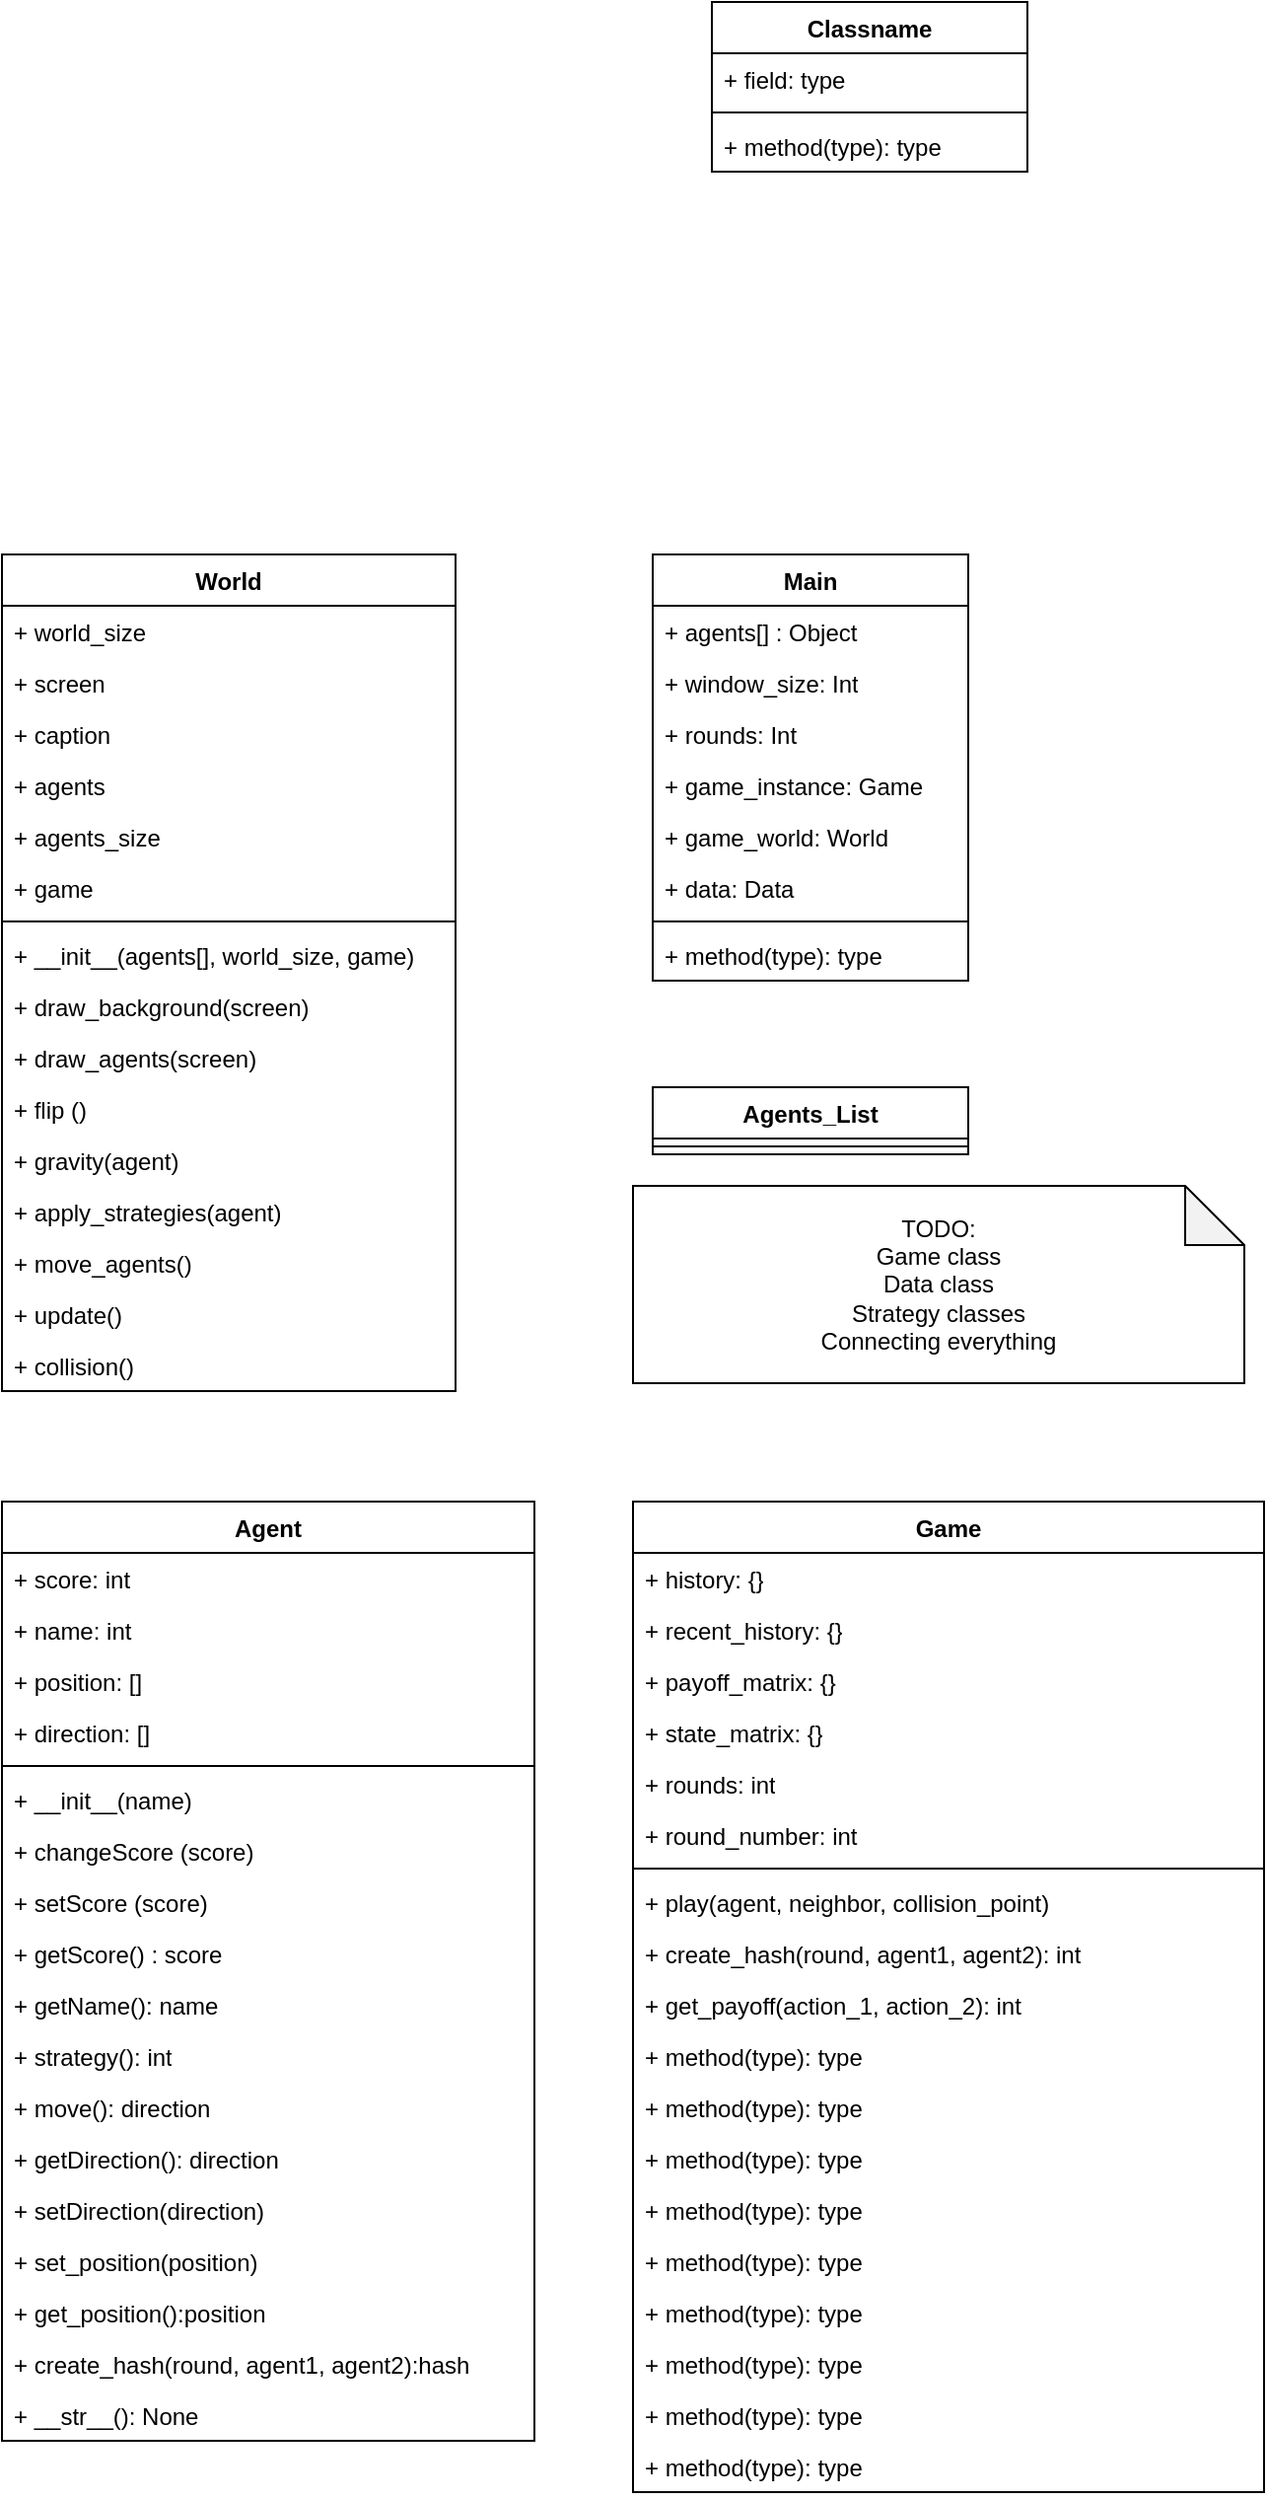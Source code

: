 <mxfile version="25.0.3">
  <diagram name="Page-1" id="hnyK_M3NlGHjHrZ5gKMo">
    <mxGraphModel dx="2007" dy="1083" grid="1" gridSize="10" guides="1" tooltips="1" connect="1" arrows="1" fold="1" page="1" pageScale="1" pageWidth="850" pageHeight="1100" math="0" shadow="0">
      <root>
        <mxCell id="0" />
        <mxCell id="1" parent="0" />
        <mxCell id="TNZhgFUFGY6rMlC5T3Tr-5" value="Classname" style="swimlane;fontStyle=1;align=center;verticalAlign=top;childLayout=stackLayout;horizontal=1;startSize=26;horizontalStack=0;resizeParent=1;resizeParentMax=0;resizeLast=0;collapsible=1;marginBottom=0;whiteSpace=wrap;html=1;" parent="1" vertex="1">
          <mxGeometry x="480" y="40" width="160" height="86" as="geometry" />
        </mxCell>
        <mxCell id="TNZhgFUFGY6rMlC5T3Tr-6" value="+ field: type" style="text;strokeColor=none;fillColor=none;align=left;verticalAlign=top;spacingLeft=4;spacingRight=4;overflow=hidden;rotatable=0;points=[[0,0.5],[1,0.5]];portConstraint=eastwest;whiteSpace=wrap;html=1;" parent="TNZhgFUFGY6rMlC5T3Tr-5" vertex="1">
          <mxGeometry y="26" width="160" height="26" as="geometry" />
        </mxCell>
        <mxCell id="TNZhgFUFGY6rMlC5T3Tr-7" value="" style="line;strokeWidth=1;fillColor=none;align=left;verticalAlign=middle;spacingTop=-1;spacingLeft=3;spacingRight=3;rotatable=0;labelPosition=right;points=[];portConstraint=eastwest;strokeColor=inherit;" parent="TNZhgFUFGY6rMlC5T3Tr-5" vertex="1">
          <mxGeometry y="52" width="160" height="8" as="geometry" />
        </mxCell>
        <mxCell id="TNZhgFUFGY6rMlC5T3Tr-8" value="+ method(type): type" style="text;strokeColor=none;fillColor=none;align=left;verticalAlign=top;spacingLeft=4;spacingRight=4;overflow=hidden;rotatable=0;points=[[0,0.5],[1,0.5]];portConstraint=eastwest;whiteSpace=wrap;html=1;" parent="TNZhgFUFGY6rMlC5T3Tr-5" vertex="1">
          <mxGeometry y="60" width="160" height="26" as="geometry" />
        </mxCell>
        <mxCell id="TNZhgFUFGY6rMlC5T3Tr-9" value="Main" style="swimlane;fontStyle=1;align=center;verticalAlign=top;childLayout=stackLayout;horizontal=1;startSize=26;horizontalStack=0;resizeParent=1;resizeParentMax=0;resizeLast=0;collapsible=1;marginBottom=0;whiteSpace=wrap;html=1;" parent="1" vertex="1">
          <mxGeometry x="450" y="320" width="160" height="216" as="geometry" />
        </mxCell>
        <mxCell id="TNZhgFUFGY6rMlC5T3Tr-10" value="&lt;div&gt;+ agents[] : Object&lt;/div&gt;" style="text;strokeColor=none;fillColor=none;align=left;verticalAlign=top;spacingLeft=4;spacingRight=4;overflow=hidden;rotatable=0;points=[[0,0.5],[1,0.5]];portConstraint=eastwest;whiteSpace=wrap;html=1;" parent="TNZhgFUFGY6rMlC5T3Tr-9" vertex="1">
          <mxGeometry y="26" width="160" height="26" as="geometry" />
        </mxCell>
        <mxCell id="TNZhgFUFGY6rMlC5T3Tr-18" value="+ window_size: Int" style="text;strokeColor=none;fillColor=none;align=left;verticalAlign=top;spacingLeft=4;spacingRight=4;overflow=hidden;rotatable=0;points=[[0,0.5],[1,0.5]];portConstraint=eastwest;whiteSpace=wrap;html=1;" parent="TNZhgFUFGY6rMlC5T3Tr-9" vertex="1">
          <mxGeometry y="52" width="160" height="26" as="geometry" />
        </mxCell>
        <mxCell id="TNZhgFUFGY6rMlC5T3Tr-20" value="+ rounds: Int" style="text;strokeColor=none;fillColor=none;align=left;verticalAlign=top;spacingLeft=4;spacingRight=4;overflow=hidden;rotatable=0;points=[[0,0.5],[1,0.5]];portConstraint=eastwest;whiteSpace=wrap;html=1;" parent="TNZhgFUFGY6rMlC5T3Tr-9" vertex="1">
          <mxGeometry y="78" width="160" height="26" as="geometry" />
        </mxCell>
        <mxCell id="TNZhgFUFGY6rMlC5T3Tr-21" value="+ game_instance: Game" style="text;strokeColor=none;fillColor=none;align=left;verticalAlign=top;spacingLeft=4;spacingRight=4;overflow=hidden;rotatable=0;points=[[0,0.5],[1,0.5]];portConstraint=eastwest;whiteSpace=wrap;html=1;" parent="TNZhgFUFGY6rMlC5T3Tr-9" vertex="1">
          <mxGeometry y="104" width="160" height="26" as="geometry" />
        </mxCell>
        <mxCell id="TNZhgFUFGY6rMlC5T3Tr-19" value="+ game_world: World" style="text;strokeColor=none;fillColor=none;align=left;verticalAlign=top;spacingLeft=4;spacingRight=4;overflow=hidden;rotatable=0;points=[[0,0.5],[1,0.5]];portConstraint=eastwest;whiteSpace=wrap;html=1;" parent="TNZhgFUFGY6rMlC5T3Tr-9" vertex="1">
          <mxGeometry y="130" width="160" height="26" as="geometry" />
        </mxCell>
        <mxCell id="TNZhgFUFGY6rMlC5T3Tr-17" value="+ data: Data" style="text;strokeColor=none;fillColor=none;align=left;verticalAlign=top;spacingLeft=4;spacingRight=4;overflow=hidden;rotatable=0;points=[[0,0.5],[1,0.5]];portConstraint=eastwest;whiteSpace=wrap;html=1;" parent="TNZhgFUFGY6rMlC5T3Tr-9" vertex="1">
          <mxGeometry y="156" width="160" height="26" as="geometry" />
        </mxCell>
        <mxCell id="TNZhgFUFGY6rMlC5T3Tr-11" value="" style="line;strokeWidth=1;fillColor=none;align=left;verticalAlign=middle;spacingTop=-1;spacingLeft=3;spacingRight=3;rotatable=0;labelPosition=right;points=[];portConstraint=eastwest;strokeColor=inherit;" parent="TNZhgFUFGY6rMlC5T3Tr-9" vertex="1">
          <mxGeometry y="182" width="160" height="8" as="geometry" />
        </mxCell>
        <mxCell id="TNZhgFUFGY6rMlC5T3Tr-12" value="+ method(type): type" style="text;strokeColor=none;fillColor=none;align=left;verticalAlign=top;spacingLeft=4;spacingRight=4;overflow=hidden;rotatable=0;points=[[0,0.5],[1,0.5]];portConstraint=eastwest;whiteSpace=wrap;html=1;" parent="TNZhgFUFGY6rMlC5T3Tr-9" vertex="1">
          <mxGeometry y="190" width="160" height="26" as="geometry" />
        </mxCell>
        <mxCell id="TNZhgFUFGY6rMlC5T3Tr-13" value="World" style="swimlane;fontStyle=1;align=center;verticalAlign=top;childLayout=stackLayout;horizontal=1;startSize=26;horizontalStack=0;resizeParent=1;resizeParentMax=0;resizeLast=0;collapsible=1;marginBottom=0;whiteSpace=wrap;html=1;" parent="1" vertex="1">
          <mxGeometry x="120" y="320" width="230" height="424" as="geometry" />
        </mxCell>
        <mxCell id="TNZhgFUFGY6rMlC5T3Tr-14" value="+ world_size" style="text;strokeColor=none;fillColor=none;align=left;verticalAlign=top;spacingLeft=4;spacingRight=4;overflow=hidden;rotatable=0;points=[[0,0.5],[1,0.5]];portConstraint=eastwest;whiteSpace=wrap;html=1;" parent="TNZhgFUFGY6rMlC5T3Tr-13" vertex="1">
          <mxGeometry y="26" width="230" height="26" as="geometry" />
        </mxCell>
        <mxCell id="kklQBV2uUnJuEIr_n-jg-3" value="+ screen" style="text;strokeColor=none;fillColor=none;align=left;verticalAlign=top;spacingLeft=4;spacingRight=4;overflow=hidden;rotatable=0;points=[[0,0.5],[1,0.5]];portConstraint=eastwest;whiteSpace=wrap;html=1;" vertex="1" parent="TNZhgFUFGY6rMlC5T3Tr-13">
          <mxGeometry y="52" width="230" height="26" as="geometry" />
        </mxCell>
        <mxCell id="kklQBV2uUnJuEIr_n-jg-6" value="+ caption" style="text;strokeColor=none;fillColor=none;align=left;verticalAlign=top;spacingLeft=4;spacingRight=4;overflow=hidden;rotatable=0;points=[[0,0.5],[1,0.5]];portConstraint=eastwest;whiteSpace=wrap;html=1;" vertex="1" parent="TNZhgFUFGY6rMlC5T3Tr-13">
          <mxGeometry y="78" width="230" height="26" as="geometry" />
        </mxCell>
        <mxCell id="kklQBV2uUnJuEIr_n-jg-5" value="+ agents" style="text;strokeColor=none;fillColor=none;align=left;verticalAlign=top;spacingLeft=4;spacingRight=4;overflow=hidden;rotatable=0;points=[[0,0.5],[1,0.5]];portConstraint=eastwest;whiteSpace=wrap;html=1;" vertex="1" parent="TNZhgFUFGY6rMlC5T3Tr-13">
          <mxGeometry y="104" width="230" height="26" as="geometry" />
        </mxCell>
        <mxCell id="kklQBV2uUnJuEIr_n-jg-4" value="+ agents_size" style="text;strokeColor=none;fillColor=none;align=left;verticalAlign=top;spacingLeft=4;spacingRight=4;overflow=hidden;rotatable=0;points=[[0,0.5],[1,0.5]];portConstraint=eastwest;whiteSpace=wrap;html=1;" vertex="1" parent="TNZhgFUFGY6rMlC5T3Tr-13">
          <mxGeometry y="130" width="230" height="26" as="geometry" />
        </mxCell>
        <mxCell id="kklQBV2uUnJuEIr_n-jg-2" value="+ game" style="text;strokeColor=none;fillColor=none;align=left;verticalAlign=top;spacingLeft=4;spacingRight=4;overflow=hidden;rotatable=0;points=[[0,0.5],[1,0.5]];portConstraint=eastwest;whiteSpace=wrap;html=1;" vertex="1" parent="TNZhgFUFGY6rMlC5T3Tr-13">
          <mxGeometry y="156" width="230" height="26" as="geometry" />
        </mxCell>
        <mxCell id="TNZhgFUFGY6rMlC5T3Tr-15" value="" style="line;strokeWidth=1;fillColor=none;align=left;verticalAlign=middle;spacingTop=-1;spacingLeft=3;spacingRight=3;rotatable=0;labelPosition=right;points=[];portConstraint=eastwest;strokeColor=inherit;" parent="TNZhgFUFGY6rMlC5T3Tr-13" vertex="1">
          <mxGeometry y="182" width="230" height="8" as="geometry" />
        </mxCell>
        <mxCell id="TNZhgFUFGY6rMlC5T3Tr-16" value="+ __init__(agents[], world_size, game)" style="text;strokeColor=none;fillColor=none;align=left;verticalAlign=top;spacingLeft=4;spacingRight=4;overflow=hidden;rotatable=0;points=[[0,0.5],[1,0.5]];portConstraint=eastwest;whiteSpace=wrap;html=1;" parent="TNZhgFUFGY6rMlC5T3Tr-13" vertex="1">
          <mxGeometry y="190" width="230" height="26" as="geometry" />
        </mxCell>
        <mxCell id="kklQBV2uUnJuEIr_n-jg-9" value="+ draw_background(screen)" style="text;strokeColor=none;fillColor=none;align=left;verticalAlign=top;spacingLeft=4;spacingRight=4;overflow=hidden;rotatable=0;points=[[0,0.5],[1,0.5]];portConstraint=eastwest;whiteSpace=wrap;html=1;" vertex="1" parent="TNZhgFUFGY6rMlC5T3Tr-13">
          <mxGeometry y="216" width="230" height="26" as="geometry" />
        </mxCell>
        <mxCell id="kklQBV2uUnJuEIr_n-jg-14" value="+ draw_agents(screen)" style="text;strokeColor=none;fillColor=none;align=left;verticalAlign=top;spacingLeft=4;spacingRight=4;overflow=hidden;rotatable=0;points=[[0,0.5],[1,0.5]];portConstraint=eastwest;whiteSpace=wrap;html=1;" vertex="1" parent="TNZhgFUFGY6rMlC5T3Tr-13">
          <mxGeometry y="242" width="230" height="26" as="geometry" />
        </mxCell>
        <mxCell id="kklQBV2uUnJuEIr_n-jg-12" value="+ flip ()" style="text;strokeColor=none;fillColor=none;align=left;verticalAlign=top;spacingLeft=4;spacingRight=4;overflow=hidden;rotatable=0;points=[[0,0.5],[1,0.5]];portConstraint=eastwest;whiteSpace=wrap;html=1;" vertex="1" parent="TNZhgFUFGY6rMlC5T3Tr-13">
          <mxGeometry y="268" width="230" height="26" as="geometry" />
        </mxCell>
        <mxCell id="kklQBV2uUnJuEIr_n-jg-13" value="+ gravity(agent)" style="text;strokeColor=none;fillColor=none;align=left;verticalAlign=top;spacingLeft=4;spacingRight=4;overflow=hidden;rotatable=0;points=[[0,0.5],[1,0.5]];portConstraint=eastwest;whiteSpace=wrap;html=1;" vertex="1" parent="TNZhgFUFGY6rMlC5T3Tr-13">
          <mxGeometry y="294" width="230" height="26" as="geometry" />
        </mxCell>
        <mxCell id="kklQBV2uUnJuEIr_n-jg-11" value="+ apply_strategies(agent)" style="text;strokeColor=none;fillColor=none;align=left;verticalAlign=top;spacingLeft=4;spacingRight=4;overflow=hidden;rotatable=0;points=[[0,0.5],[1,0.5]];portConstraint=eastwest;whiteSpace=wrap;html=1;" vertex="1" parent="TNZhgFUFGY6rMlC5T3Tr-13">
          <mxGeometry y="320" width="230" height="26" as="geometry" />
        </mxCell>
        <mxCell id="kklQBV2uUnJuEIr_n-jg-10" value="+ move_agents()" style="text;strokeColor=none;fillColor=none;align=left;verticalAlign=top;spacingLeft=4;spacingRight=4;overflow=hidden;rotatable=0;points=[[0,0.5],[1,0.5]];portConstraint=eastwest;whiteSpace=wrap;html=1;" vertex="1" parent="TNZhgFUFGY6rMlC5T3Tr-13">
          <mxGeometry y="346" width="230" height="26" as="geometry" />
        </mxCell>
        <mxCell id="kklQBV2uUnJuEIr_n-jg-8" value="+ update()" style="text;strokeColor=none;fillColor=none;align=left;verticalAlign=top;spacingLeft=4;spacingRight=4;overflow=hidden;rotatable=0;points=[[0,0.5],[1,0.5]];portConstraint=eastwest;whiteSpace=wrap;html=1;" vertex="1" parent="TNZhgFUFGY6rMlC5T3Tr-13">
          <mxGeometry y="372" width="230" height="26" as="geometry" />
        </mxCell>
        <mxCell id="kklQBV2uUnJuEIr_n-jg-7" value="+ collision()" style="text;strokeColor=none;fillColor=none;align=left;verticalAlign=top;spacingLeft=4;spacingRight=4;overflow=hidden;rotatable=0;points=[[0,0.5],[1,0.5]];portConstraint=eastwest;whiteSpace=wrap;html=1;" vertex="1" parent="TNZhgFUFGY6rMlC5T3Tr-13">
          <mxGeometry y="398" width="230" height="26" as="geometry" />
        </mxCell>
        <mxCell id="kklQBV2uUnJuEIr_n-jg-16" value="Agents_List" style="swimlane;fontStyle=1;align=center;verticalAlign=top;childLayout=stackLayout;horizontal=1;startSize=26;horizontalStack=0;resizeParent=1;resizeParentMax=0;resizeLast=0;collapsible=1;marginBottom=0;whiteSpace=wrap;html=1;" vertex="1" parent="1">
          <mxGeometry x="450" y="590" width="160" height="34" as="geometry" />
        </mxCell>
        <mxCell id="kklQBV2uUnJuEIr_n-jg-18" value="" style="line;strokeWidth=1;fillColor=none;align=left;verticalAlign=middle;spacingTop=-1;spacingLeft=3;spacingRight=3;rotatable=0;labelPosition=right;points=[];portConstraint=eastwest;strokeColor=inherit;" vertex="1" parent="kklQBV2uUnJuEIr_n-jg-16">
          <mxGeometry y="26" width="160" height="8" as="geometry" />
        </mxCell>
        <mxCell id="kklQBV2uUnJuEIr_n-jg-20" value="Agent" style="swimlane;fontStyle=1;align=center;verticalAlign=top;childLayout=stackLayout;horizontal=1;startSize=26;horizontalStack=0;resizeParent=1;resizeParentMax=0;resizeLast=0;collapsible=1;marginBottom=0;whiteSpace=wrap;html=1;" vertex="1" parent="1">
          <mxGeometry x="120" y="800" width="270" height="476" as="geometry" />
        </mxCell>
        <mxCell id="kklQBV2uUnJuEIr_n-jg-21" value="+ score: int" style="text;strokeColor=none;fillColor=none;align=left;verticalAlign=top;spacingLeft=4;spacingRight=4;overflow=hidden;rotatable=0;points=[[0,0.5],[1,0.5]];portConstraint=eastwest;whiteSpace=wrap;html=1;" vertex="1" parent="kklQBV2uUnJuEIr_n-jg-20">
          <mxGeometry y="26" width="270" height="26" as="geometry" />
        </mxCell>
        <mxCell id="kklQBV2uUnJuEIr_n-jg-26" value="+ name: int" style="text;strokeColor=none;fillColor=none;align=left;verticalAlign=top;spacingLeft=4;spacingRight=4;overflow=hidden;rotatable=0;points=[[0,0.5],[1,0.5]];portConstraint=eastwest;whiteSpace=wrap;html=1;" vertex="1" parent="kklQBV2uUnJuEIr_n-jg-20">
          <mxGeometry y="52" width="270" height="26" as="geometry" />
        </mxCell>
        <mxCell id="kklQBV2uUnJuEIr_n-jg-25" value="+ position: []" style="text;strokeColor=none;fillColor=none;align=left;verticalAlign=top;spacingLeft=4;spacingRight=4;overflow=hidden;rotatable=0;points=[[0,0.5],[1,0.5]];portConstraint=eastwest;whiteSpace=wrap;html=1;" vertex="1" parent="kklQBV2uUnJuEIr_n-jg-20">
          <mxGeometry y="78" width="270" height="26" as="geometry" />
        </mxCell>
        <mxCell id="kklQBV2uUnJuEIr_n-jg-24" value="+ direction: []" style="text;strokeColor=none;fillColor=none;align=left;verticalAlign=top;spacingLeft=4;spacingRight=4;overflow=hidden;rotatable=0;points=[[0,0.5],[1,0.5]];portConstraint=eastwest;whiteSpace=wrap;html=1;" vertex="1" parent="kklQBV2uUnJuEIr_n-jg-20">
          <mxGeometry y="104" width="270" height="26" as="geometry" />
        </mxCell>
        <mxCell id="kklQBV2uUnJuEIr_n-jg-22" value="" style="line;strokeWidth=1;fillColor=none;align=left;verticalAlign=middle;spacingTop=-1;spacingLeft=3;spacingRight=3;rotatable=0;labelPosition=right;points=[];portConstraint=eastwest;strokeColor=inherit;" vertex="1" parent="kklQBV2uUnJuEIr_n-jg-20">
          <mxGeometry y="130" width="270" height="8" as="geometry" />
        </mxCell>
        <mxCell id="kklQBV2uUnJuEIr_n-jg-23" value="+ __init__(name)" style="text;strokeColor=none;fillColor=none;align=left;verticalAlign=top;spacingLeft=4;spacingRight=4;overflow=hidden;rotatable=0;points=[[0,0.5],[1,0.5]];portConstraint=eastwest;whiteSpace=wrap;html=1;" vertex="1" parent="kklQBV2uUnJuEIr_n-jg-20">
          <mxGeometry y="138" width="270" height="26" as="geometry" />
        </mxCell>
        <mxCell id="kklQBV2uUnJuEIr_n-jg-28" value="+ changeScore (score)" style="text;strokeColor=none;fillColor=none;align=left;verticalAlign=top;spacingLeft=4;spacingRight=4;overflow=hidden;rotatable=0;points=[[0,0.5],[1,0.5]];portConstraint=eastwest;whiteSpace=wrap;html=1;" vertex="1" parent="kklQBV2uUnJuEIr_n-jg-20">
          <mxGeometry y="164" width="270" height="26" as="geometry" />
        </mxCell>
        <mxCell id="kklQBV2uUnJuEIr_n-jg-33" value="+ setScore (score)" style="text;strokeColor=none;fillColor=none;align=left;verticalAlign=top;spacingLeft=4;spacingRight=4;overflow=hidden;rotatable=0;points=[[0,0.5],[1,0.5]];portConstraint=eastwest;whiteSpace=wrap;html=1;" vertex="1" parent="kklQBV2uUnJuEIr_n-jg-20">
          <mxGeometry y="190" width="270" height="26" as="geometry" />
        </mxCell>
        <mxCell id="kklQBV2uUnJuEIr_n-jg-31" value="+ getScore() : score" style="text;strokeColor=none;fillColor=none;align=left;verticalAlign=top;spacingLeft=4;spacingRight=4;overflow=hidden;rotatable=0;points=[[0,0.5],[1,0.5]];portConstraint=eastwest;whiteSpace=wrap;html=1;" vertex="1" parent="kklQBV2uUnJuEIr_n-jg-20">
          <mxGeometry y="216" width="270" height="26" as="geometry" />
        </mxCell>
        <mxCell id="kklQBV2uUnJuEIr_n-jg-35" value="+ getName(): name" style="text;strokeColor=none;fillColor=none;align=left;verticalAlign=top;spacingLeft=4;spacingRight=4;overflow=hidden;rotatable=0;points=[[0,0.5],[1,0.5]];portConstraint=eastwest;whiteSpace=wrap;html=1;" vertex="1" parent="kklQBV2uUnJuEIr_n-jg-20">
          <mxGeometry y="242" width="270" height="26" as="geometry" />
        </mxCell>
        <mxCell id="kklQBV2uUnJuEIr_n-jg-34" value="+ strategy(): int" style="text;strokeColor=none;fillColor=none;align=left;verticalAlign=top;spacingLeft=4;spacingRight=4;overflow=hidden;rotatable=0;points=[[0,0.5],[1,0.5]];portConstraint=eastwest;whiteSpace=wrap;html=1;" vertex="1" parent="kklQBV2uUnJuEIr_n-jg-20">
          <mxGeometry y="268" width="270" height="26" as="geometry" />
        </mxCell>
        <mxCell id="kklQBV2uUnJuEIr_n-jg-32" value="+ move(): direction" style="text;strokeColor=none;fillColor=none;align=left;verticalAlign=top;spacingLeft=4;spacingRight=4;overflow=hidden;rotatable=0;points=[[0,0.5],[1,0.5]];portConstraint=eastwest;whiteSpace=wrap;html=1;" vertex="1" parent="kklQBV2uUnJuEIr_n-jg-20">
          <mxGeometry y="294" width="270" height="26" as="geometry" />
        </mxCell>
        <mxCell id="kklQBV2uUnJuEIr_n-jg-30" value="+ getDirection(): direction" style="text;strokeColor=none;fillColor=none;align=left;verticalAlign=top;spacingLeft=4;spacingRight=4;overflow=hidden;rotatable=0;points=[[0,0.5],[1,0.5]];portConstraint=eastwest;whiteSpace=wrap;html=1;" vertex="1" parent="kklQBV2uUnJuEIr_n-jg-20">
          <mxGeometry y="320" width="270" height="26" as="geometry" />
        </mxCell>
        <mxCell id="kklQBV2uUnJuEIr_n-jg-29" value="+ setDirection(direction)" style="text;strokeColor=none;fillColor=none;align=left;verticalAlign=top;spacingLeft=4;spacingRight=4;overflow=hidden;rotatable=0;points=[[0,0.5],[1,0.5]];portConstraint=eastwest;whiteSpace=wrap;html=1;" vertex="1" parent="kklQBV2uUnJuEIr_n-jg-20">
          <mxGeometry y="346" width="270" height="26" as="geometry" />
        </mxCell>
        <mxCell id="kklQBV2uUnJuEIr_n-jg-36" value="+ set_position(position)" style="text;strokeColor=none;fillColor=none;align=left;verticalAlign=top;spacingLeft=4;spacingRight=4;overflow=hidden;rotatable=0;points=[[0,0.5],[1,0.5]];portConstraint=eastwest;whiteSpace=wrap;html=1;" vertex="1" parent="kklQBV2uUnJuEIr_n-jg-20">
          <mxGeometry y="372" width="270" height="26" as="geometry" />
        </mxCell>
        <mxCell id="kklQBV2uUnJuEIr_n-jg-38" value="+ get_position():position" style="text;strokeColor=none;fillColor=none;align=left;verticalAlign=top;spacingLeft=4;spacingRight=4;overflow=hidden;rotatable=0;points=[[0,0.5],[1,0.5]];portConstraint=eastwest;whiteSpace=wrap;html=1;" vertex="1" parent="kklQBV2uUnJuEIr_n-jg-20">
          <mxGeometry y="398" width="270" height="26" as="geometry" />
        </mxCell>
        <mxCell id="kklQBV2uUnJuEIr_n-jg-37" value="+ create_hash(round, agent1, agent2):hash" style="text;strokeColor=none;fillColor=none;align=left;verticalAlign=top;spacingLeft=4;spacingRight=4;overflow=hidden;rotatable=0;points=[[0,0.5],[1,0.5]];portConstraint=eastwest;whiteSpace=wrap;html=1;" vertex="1" parent="kklQBV2uUnJuEIr_n-jg-20">
          <mxGeometry y="424" width="270" height="26" as="geometry" />
        </mxCell>
        <mxCell id="kklQBV2uUnJuEIr_n-jg-27" value="+ __str__(): None" style="text;strokeColor=none;fillColor=none;align=left;verticalAlign=top;spacingLeft=4;spacingRight=4;overflow=hidden;rotatable=0;points=[[0,0.5],[1,0.5]];portConstraint=eastwest;whiteSpace=wrap;html=1;" vertex="1" parent="kklQBV2uUnJuEIr_n-jg-20">
          <mxGeometry y="450" width="270" height="26" as="geometry" />
        </mxCell>
        <mxCell id="kklQBV2uUnJuEIr_n-jg-39" value="Game" style="swimlane;fontStyle=1;align=center;verticalAlign=top;childLayout=stackLayout;horizontal=1;startSize=26;horizontalStack=0;resizeParent=1;resizeParentMax=0;resizeLast=0;collapsible=1;marginBottom=0;whiteSpace=wrap;html=1;" vertex="1" parent="1">
          <mxGeometry x="440" y="800" width="320" height="502" as="geometry" />
        </mxCell>
        <mxCell id="kklQBV2uUnJuEIr_n-jg-40" value="+ history: {}" style="text;strokeColor=none;fillColor=none;align=left;verticalAlign=top;spacingLeft=4;spacingRight=4;overflow=hidden;rotatable=0;points=[[0,0.5],[1,0.5]];portConstraint=eastwest;whiteSpace=wrap;html=1;" vertex="1" parent="kklQBV2uUnJuEIr_n-jg-39">
          <mxGeometry y="26" width="320" height="26" as="geometry" />
        </mxCell>
        <mxCell id="kklQBV2uUnJuEIr_n-jg-45" value="+ recent_history: {}" style="text;strokeColor=none;fillColor=none;align=left;verticalAlign=top;spacingLeft=4;spacingRight=4;overflow=hidden;rotatable=0;points=[[0,0.5],[1,0.5]];portConstraint=eastwest;whiteSpace=wrap;html=1;" vertex="1" parent="kklQBV2uUnJuEIr_n-jg-39">
          <mxGeometry y="52" width="320" height="26" as="geometry" />
        </mxCell>
        <mxCell id="kklQBV2uUnJuEIr_n-jg-47" value="+ payoff_matrix: {}" style="text;strokeColor=none;fillColor=none;align=left;verticalAlign=top;spacingLeft=4;spacingRight=4;overflow=hidden;rotatable=0;points=[[0,0.5],[1,0.5]];portConstraint=eastwest;whiteSpace=wrap;html=1;" vertex="1" parent="kklQBV2uUnJuEIr_n-jg-39">
          <mxGeometry y="78" width="320" height="26" as="geometry" />
        </mxCell>
        <mxCell id="kklQBV2uUnJuEIr_n-jg-48" value="+ state_matrix: {}" style="text;strokeColor=none;fillColor=none;align=left;verticalAlign=top;spacingLeft=4;spacingRight=4;overflow=hidden;rotatable=0;points=[[0,0.5],[1,0.5]];portConstraint=eastwest;whiteSpace=wrap;html=1;" vertex="1" parent="kklQBV2uUnJuEIr_n-jg-39">
          <mxGeometry y="104" width="320" height="26" as="geometry" />
        </mxCell>
        <mxCell id="kklQBV2uUnJuEIr_n-jg-46" value="+ rounds: int" style="text;strokeColor=none;fillColor=none;align=left;verticalAlign=top;spacingLeft=4;spacingRight=4;overflow=hidden;rotatable=0;points=[[0,0.5],[1,0.5]];portConstraint=eastwest;whiteSpace=wrap;html=1;" vertex="1" parent="kklQBV2uUnJuEIr_n-jg-39">
          <mxGeometry y="130" width="320" height="26" as="geometry" />
        </mxCell>
        <mxCell id="kklQBV2uUnJuEIr_n-jg-44" value="+ round_number: int" style="text;strokeColor=none;fillColor=none;align=left;verticalAlign=top;spacingLeft=4;spacingRight=4;overflow=hidden;rotatable=0;points=[[0,0.5],[1,0.5]];portConstraint=eastwest;whiteSpace=wrap;html=1;" vertex="1" parent="kklQBV2uUnJuEIr_n-jg-39">
          <mxGeometry y="156" width="320" height="26" as="geometry" />
        </mxCell>
        <mxCell id="kklQBV2uUnJuEIr_n-jg-41" value="" style="line;strokeWidth=1;fillColor=none;align=left;verticalAlign=middle;spacingTop=-1;spacingLeft=3;spacingRight=3;rotatable=0;labelPosition=right;points=[];portConstraint=eastwest;strokeColor=inherit;" vertex="1" parent="kklQBV2uUnJuEIr_n-jg-39">
          <mxGeometry y="182" width="320" height="8" as="geometry" />
        </mxCell>
        <mxCell id="kklQBV2uUnJuEIr_n-jg-42" value="+ play(agent, neighbor, collision_point)" style="text;strokeColor=none;fillColor=none;align=left;verticalAlign=top;spacingLeft=4;spacingRight=4;overflow=hidden;rotatable=0;points=[[0,0.5],[1,0.5]];portConstraint=eastwest;whiteSpace=wrap;html=1;" vertex="1" parent="kklQBV2uUnJuEIr_n-jg-39">
          <mxGeometry y="190" width="320" height="26" as="geometry" />
        </mxCell>
        <mxCell id="kklQBV2uUnJuEIr_n-jg-51" value="+ create_hash(round, agent1, agent2): int" style="text;strokeColor=none;fillColor=none;align=left;verticalAlign=top;spacingLeft=4;spacingRight=4;overflow=hidden;rotatable=0;points=[[0,0.5],[1,0.5]];portConstraint=eastwest;whiteSpace=wrap;html=1;" vertex="1" parent="kklQBV2uUnJuEIr_n-jg-39">
          <mxGeometry y="216" width="320" height="26" as="geometry" />
        </mxCell>
        <mxCell id="kklQBV2uUnJuEIr_n-jg-57" value="+ get_payoff(action_1, action_2): int" style="text;strokeColor=none;fillColor=none;align=left;verticalAlign=top;spacingLeft=4;spacingRight=4;overflow=hidden;rotatable=0;points=[[0,0.5],[1,0.5]];portConstraint=eastwest;whiteSpace=wrap;html=1;" vertex="1" parent="kklQBV2uUnJuEIr_n-jg-39">
          <mxGeometry y="242" width="320" height="26" as="geometry" />
        </mxCell>
        <mxCell id="kklQBV2uUnJuEIr_n-jg-59" value="+ method(type): type" style="text;strokeColor=none;fillColor=none;align=left;verticalAlign=top;spacingLeft=4;spacingRight=4;overflow=hidden;rotatable=0;points=[[0,0.5],[1,0.5]];portConstraint=eastwest;whiteSpace=wrap;html=1;" vertex="1" parent="kklQBV2uUnJuEIr_n-jg-39">
          <mxGeometry y="268" width="320" height="26" as="geometry" />
        </mxCell>
        <mxCell id="kklQBV2uUnJuEIr_n-jg-58" value="+ method(type): type" style="text;strokeColor=none;fillColor=none;align=left;verticalAlign=top;spacingLeft=4;spacingRight=4;overflow=hidden;rotatable=0;points=[[0,0.5],[1,0.5]];portConstraint=eastwest;whiteSpace=wrap;html=1;" vertex="1" parent="kklQBV2uUnJuEIr_n-jg-39">
          <mxGeometry y="294" width="320" height="26" as="geometry" />
        </mxCell>
        <mxCell id="kklQBV2uUnJuEIr_n-jg-56" value="+ method(type): type" style="text;strokeColor=none;fillColor=none;align=left;verticalAlign=top;spacingLeft=4;spacingRight=4;overflow=hidden;rotatable=0;points=[[0,0.5],[1,0.5]];portConstraint=eastwest;whiteSpace=wrap;html=1;" vertex="1" parent="kklQBV2uUnJuEIr_n-jg-39">
          <mxGeometry y="320" width="320" height="26" as="geometry" />
        </mxCell>
        <mxCell id="kklQBV2uUnJuEIr_n-jg-54" value="+ method(type): type" style="text;strokeColor=none;fillColor=none;align=left;verticalAlign=top;spacingLeft=4;spacingRight=4;overflow=hidden;rotatable=0;points=[[0,0.5],[1,0.5]];portConstraint=eastwest;whiteSpace=wrap;html=1;" vertex="1" parent="kklQBV2uUnJuEIr_n-jg-39">
          <mxGeometry y="346" width="320" height="26" as="geometry" />
        </mxCell>
        <mxCell id="kklQBV2uUnJuEIr_n-jg-55" value="+ method(type): type" style="text;strokeColor=none;fillColor=none;align=left;verticalAlign=top;spacingLeft=4;spacingRight=4;overflow=hidden;rotatable=0;points=[[0,0.5],[1,0.5]];portConstraint=eastwest;whiteSpace=wrap;html=1;" vertex="1" parent="kklQBV2uUnJuEIr_n-jg-39">
          <mxGeometry y="372" width="320" height="26" as="geometry" />
        </mxCell>
        <mxCell id="kklQBV2uUnJuEIr_n-jg-53" value="+ method(type): type" style="text;strokeColor=none;fillColor=none;align=left;verticalAlign=top;spacingLeft=4;spacingRight=4;overflow=hidden;rotatable=0;points=[[0,0.5],[1,0.5]];portConstraint=eastwest;whiteSpace=wrap;html=1;" vertex="1" parent="kklQBV2uUnJuEIr_n-jg-39">
          <mxGeometry y="398" width="320" height="26" as="geometry" />
        </mxCell>
        <mxCell id="kklQBV2uUnJuEIr_n-jg-52" value="+ method(type): type" style="text;strokeColor=none;fillColor=none;align=left;verticalAlign=top;spacingLeft=4;spacingRight=4;overflow=hidden;rotatable=0;points=[[0,0.5],[1,0.5]];portConstraint=eastwest;whiteSpace=wrap;html=1;" vertex="1" parent="kklQBV2uUnJuEIr_n-jg-39">
          <mxGeometry y="424" width="320" height="26" as="geometry" />
        </mxCell>
        <mxCell id="kklQBV2uUnJuEIr_n-jg-50" value="+ method(type): type" style="text;strokeColor=none;fillColor=none;align=left;verticalAlign=top;spacingLeft=4;spacingRight=4;overflow=hidden;rotatable=0;points=[[0,0.5],[1,0.5]];portConstraint=eastwest;whiteSpace=wrap;html=1;" vertex="1" parent="kklQBV2uUnJuEIr_n-jg-39">
          <mxGeometry y="450" width="320" height="26" as="geometry" />
        </mxCell>
        <mxCell id="kklQBV2uUnJuEIr_n-jg-49" value="+ method(type): type" style="text;strokeColor=none;fillColor=none;align=left;verticalAlign=top;spacingLeft=4;spacingRight=4;overflow=hidden;rotatable=0;points=[[0,0.5],[1,0.5]];portConstraint=eastwest;whiteSpace=wrap;html=1;" vertex="1" parent="kklQBV2uUnJuEIr_n-jg-39">
          <mxGeometry y="476" width="320" height="26" as="geometry" />
        </mxCell>
        <mxCell id="kklQBV2uUnJuEIr_n-jg-60" value="&lt;div&gt;TODO:&lt;/div&gt;&lt;div&gt;Game class&lt;br&gt;Data class&lt;/div&gt;&lt;div&gt;Strategy classes&lt;/div&gt;&lt;div&gt;Connecting everything&lt;br&gt;&lt;/div&gt;" style="shape=note;whiteSpace=wrap;html=1;backgroundOutline=1;darkOpacity=0.05;" vertex="1" parent="1">
          <mxGeometry x="440" y="640" width="310" height="100" as="geometry" />
        </mxCell>
      </root>
    </mxGraphModel>
  </diagram>
</mxfile>
